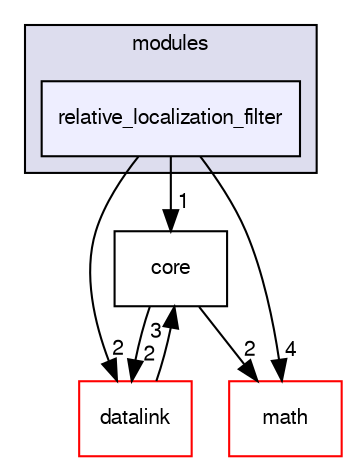 digraph "sw/airborne/modules/relative_localization_filter" {
  compound=true
  node [ fontsize="10", fontname="FreeSans"];
  edge [ labelfontsize="10", labelfontname="FreeSans"];
  subgraph clusterdir_c2abcdd6ccb39c3582929c0e3f5651c2 {
    graph [ bgcolor="#ddddee", pencolor="black", label="modules" fontname="FreeSans", fontsize="10", URL="dir_c2abcdd6ccb39c3582929c0e3f5651c2.html"]
  dir_808b32a89de8baa3bfdbe89b0748a283 [shape=box, label="relative_localization_filter", style="filled", fillcolor="#eeeeff", pencolor="black", URL="dir_808b32a89de8baa3bfdbe89b0748a283.html"];
  }
  dir_0e703de7e76e38c62de795c957434487 [shape=box label="core" URL="dir_0e703de7e76e38c62de795c957434487.html"];
  dir_164c7aa663179b26059278e7f36078da [shape=box label="datalink" fillcolor="white" style="filled" color="red" URL="dir_164c7aa663179b26059278e7f36078da.html"];
  dir_29343b6f5fcd4b75a5dfbb985ff56864 [shape=box label="math" fillcolor="white" style="filled" color="red" URL="dir_29343b6f5fcd4b75a5dfbb985ff56864.html"];
  dir_808b32a89de8baa3bfdbe89b0748a283->dir_0e703de7e76e38c62de795c957434487 [headlabel="1", labeldistance=1.5 headhref="dir_000189_000128.html"];
  dir_808b32a89de8baa3bfdbe89b0748a283->dir_164c7aa663179b26059278e7f36078da [headlabel="2", labeldistance=1.5 headhref="dir_000189_000034.html"];
  dir_808b32a89de8baa3bfdbe89b0748a283->dir_29343b6f5fcd4b75a5dfbb985ff56864 [headlabel="4", labeldistance=1.5 headhref="dir_000189_000105.html"];
  dir_0e703de7e76e38c62de795c957434487->dir_164c7aa663179b26059278e7f36078da [headlabel="2", labeldistance=1.5 headhref="dir_000128_000034.html"];
  dir_0e703de7e76e38c62de795c957434487->dir_29343b6f5fcd4b75a5dfbb985ff56864 [headlabel="2", labeldistance=1.5 headhref="dir_000128_000105.html"];
  dir_164c7aa663179b26059278e7f36078da->dir_0e703de7e76e38c62de795c957434487 [headlabel="3", labeldistance=1.5 headhref="dir_000034_000128.html"];
}
